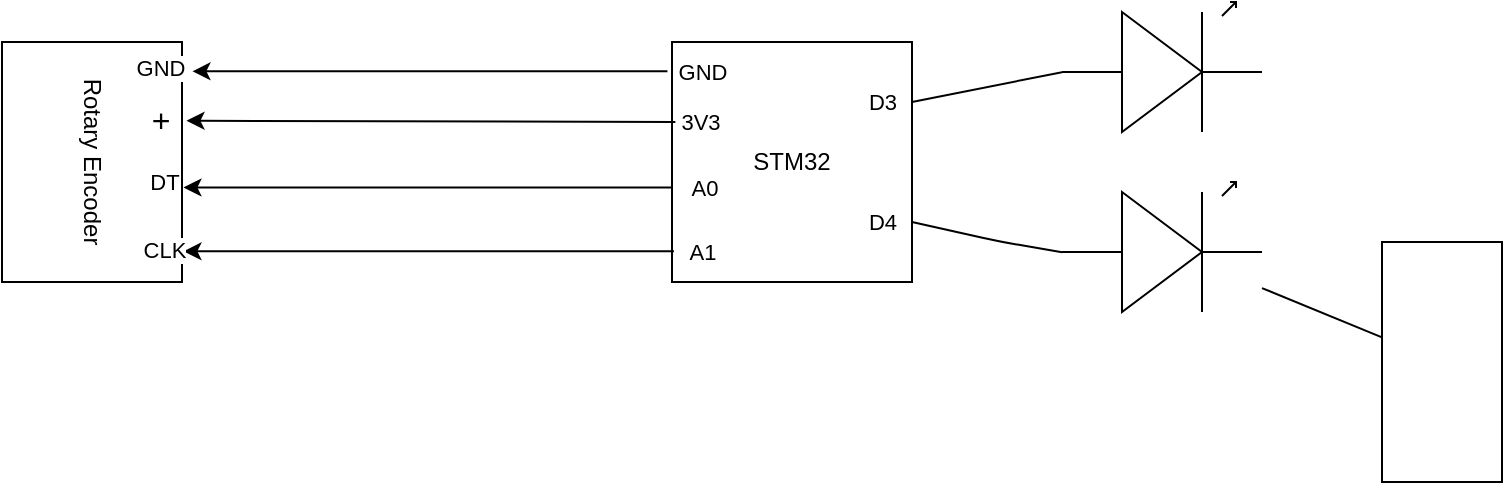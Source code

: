 <mxfile>
    <diagram id="lDn-x31davE9-ltwUrlM" name="Page-1">
        <mxGraphModel dx="905" dy="676" grid="1" gridSize="10" guides="1" tooltips="1" connect="1" arrows="1" fold="1" page="1" pageScale="1" pageWidth="850" pageHeight="1100" math="0" shadow="0">
            <root>
                <mxCell id="0"/>
                <mxCell id="1" parent="0"/>
                <mxCell id="2" value="STM32" style="whiteSpace=wrap;html=1;aspect=fixed;" vertex="1" parent="1">
                    <mxGeometry x="365" y="220" width="120" height="120" as="geometry"/>
                </mxCell>
                <mxCell id="6" value="Rotary Encoder" style="rounded=0;whiteSpace=wrap;html=1;rotation=90;" vertex="1" parent="1">
                    <mxGeometry x="15" y="235" width="120" height="90" as="geometry"/>
                </mxCell>
                <mxCell id="34" style="edgeStyle=none;html=1;exitX=1;exitY=0.25;exitDx=0;exitDy=0;entryX=0;entryY=0.54;entryDx=0;entryDy=0;entryPerimeter=0;fontSize=11;endArrow=none;endFill=0;" edge="1" parent="1" source="2" target="32">
                    <mxGeometry relative="1" as="geometry"/>
                </mxCell>
                <mxCell id="36" value="D3" style="edgeLabel;html=1;align=center;verticalAlign=middle;resizable=0;points=[];fontSize=11;" vertex="1" connectable="0" parent="34">
                    <mxGeometry x="0.522" y="-1" relative="1" as="geometry">
                        <mxPoint x="-72" y="10" as="offset"/>
                    </mxGeometry>
                </mxCell>
                <mxCell id="35" style="edgeStyle=none;html=1;exitX=1;exitY=0.75;exitDx=0;exitDy=0;entryX=0;entryY=0.54;entryDx=0;entryDy=0;entryPerimeter=0;fontSize=11;endArrow=none;endFill=0;" edge="1" parent="1" source="2" target="33">
                    <mxGeometry relative="1" as="geometry">
                        <Array as="points">
                            <mxPoint x="530" y="320"/>
                        </Array>
                    </mxGeometry>
                </mxCell>
                <mxCell id="37" value="D4" style="edgeLabel;html=1;align=center;verticalAlign=middle;resizable=0;points=[];fontSize=11;" vertex="1" connectable="0" parent="35">
                    <mxGeometry x="-0.169" relative="1" as="geometry">
                        <mxPoint x="-46" y="-7" as="offset"/>
                    </mxGeometry>
                </mxCell>
                <mxCell id="19" style="edgeStyle=none;html=1;exitX=-0.019;exitY=0.122;exitDx=0;exitDy=0;entryX=0.122;entryY=-0.058;entryDx=0;entryDy=0;exitPerimeter=0;entryPerimeter=0;" edge="1" parent="1" source="2" target="6">
                    <mxGeometry relative="1" as="geometry">
                        <Array as="points"/>
                    </mxGeometry>
                </mxCell>
                <mxCell id="20" value="GND" style="edgeLabel;html=1;align=center;verticalAlign=middle;resizable=0;points=[];" vertex="1" connectable="0" parent="19">
                    <mxGeometry x="-0.204" relative="1" as="geometry">
                        <mxPoint x="112" as="offset"/>
                    </mxGeometry>
                </mxCell>
                <mxCell id="28" value="GND" style="edgeLabel;html=1;align=center;verticalAlign=middle;resizable=0;points=[];" vertex="1" connectable="0" parent="19">
                    <mxGeometry x="0.738" y="-2" relative="1" as="geometry">
                        <mxPoint x="-47" as="offset"/>
                    </mxGeometry>
                </mxCell>
                <mxCell id="7" style="edgeStyle=none;html=1;exitX=0.014;exitY=0.333;exitDx=0;exitDy=0;entryX=0.328;entryY=-0.025;entryDx=0;entryDy=0;entryPerimeter=0;exitPerimeter=0;" edge="1" parent="1" source="2" target="6">
                    <mxGeometry relative="1" as="geometry"/>
                </mxCell>
                <mxCell id="14" value="3V3" style="edgeLabel;html=1;align=center;verticalAlign=middle;resizable=0;points=[];" vertex="1" connectable="0" parent="7">
                    <mxGeometry x="-0.604" y="-2" relative="1" as="geometry">
                        <mxPoint x="61" y="2" as="offset"/>
                    </mxGeometry>
                </mxCell>
                <mxCell id="29" value="+" style="edgeLabel;html=1;align=center;verticalAlign=middle;resizable=0;points=[];fontSize=16;" vertex="1" connectable="0" parent="7">
                    <mxGeometry x="0.762" y="-1" relative="1" as="geometry">
                        <mxPoint x="-42" as="offset"/>
                    </mxGeometry>
                </mxCell>
                <mxCell id="10" style="edgeStyle=none;html=1;exitX=0.003;exitY=0.606;exitDx=0;exitDy=0;entryX=0.606;entryY=-0.008;entryDx=0;entryDy=0;entryPerimeter=0;exitPerimeter=0;" edge="1" parent="1" source="2" target="6">
                    <mxGeometry relative="1" as="geometry"/>
                </mxCell>
                <mxCell id="16" value="A0" style="edgeLabel;html=1;align=center;verticalAlign=middle;resizable=0;points=[];" vertex="1" connectable="0" parent="10">
                    <mxGeometry x="-0.562" y="-1" relative="1" as="geometry">
                        <mxPoint x="69" y="1" as="offset"/>
                    </mxGeometry>
                </mxCell>
                <mxCell id="30" value="DT" style="edgeLabel;html=1;align=center;verticalAlign=middle;resizable=0;points=[];fontSize=11;" vertex="1" connectable="0" parent="10">
                    <mxGeometry x="0.832" y="-3" relative="1" as="geometry">
                        <mxPoint x="-31" as="offset"/>
                    </mxGeometry>
                </mxCell>
                <mxCell id="11" style="edgeStyle=none;html=1;exitX=0.008;exitY=0.872;exitDx=0;exitDy=0;entryX=0.872;entryY=-0.008;entryDx=0;entryDy=0;entryPerimeter=0;exitPerimeter=0;" edge="1" parent="1" source="2" target="6">
                    <mxGeometry relative="1" as="geometry"/>
                </mxCell>
                <mxCell id="17" value="A1" style="edgeLabel;html=1;align=center;verticalAlign=middle;resizable=0;points=[];" vertex="1" connectable="0" parent="11">
                    <mxGeometry x="-0.771" y="-1" relative="1" as="geometry">
                        <mxPoint x="42" y="1" as="offset"/>
                    </mxGeometry>
                </mxCell>
                <mxCell id="31" value="CLK" style="edgeLabel;html=1;align=center;verticalAlign=middle;resizable=0;points=[];fontSize=11;" vertex="1" connectable="0" parent="11">
                    <mxGeometry x="0.775" y="-1" relative="1" as="geometry">
                        <mxPoint x="-38" as="offset"/>
                    </mxGeometry>
                </mxCell>
                <mxCell id="32" value="" style="verticalLabelPosition=bottom;shadow=0;dashed=0;align=center;html=1;verticalAlign=top;shape=mxgraph.electrical.opto_electronics.led_1;pointerEvents=1;fontSize=11;" vertex="1" parent="1">
                    <mxGeometry x="560" y="200" width="100" height="65" as="geometry"/>
                </mxCell>
                <mxCell id="39" value="" style="edgeStyle=none;html=1;fontSize=11;endArrow=none;endFill=0;" edge="1" parent="1" source="33" target="38">
                    <mxGeometry relative="1" as="geometry"/>
                </mxCell>
                <mxCell id="33" value="" style="verticalLabelPosition=bottom;shadow=0;dashed=0;align=center;html=1;verticalAlign=top;shape=mxgraph.electrical.opto_electronics.led_1;pointerEvents=1;fontSize=11;" vertex="1" parent="1">
                    <mxGeometry x="560" y="290" width="100" height="65" as="geometry"/>
                </mxCell>
                <mxCell id="38" value="" style="whiteSpace=wrap;html=1;fontSize=11;verticalAlign=top;shadow=0;dashed=0;rotation=90;" vertex="1" parent="1">
                    <mxGeometry x="690" y="350" width="120" height="60" as="geometry"/>
                </mxCell>
            </root>
        </mxGraphModel>
    </diagram>
</mxfile>